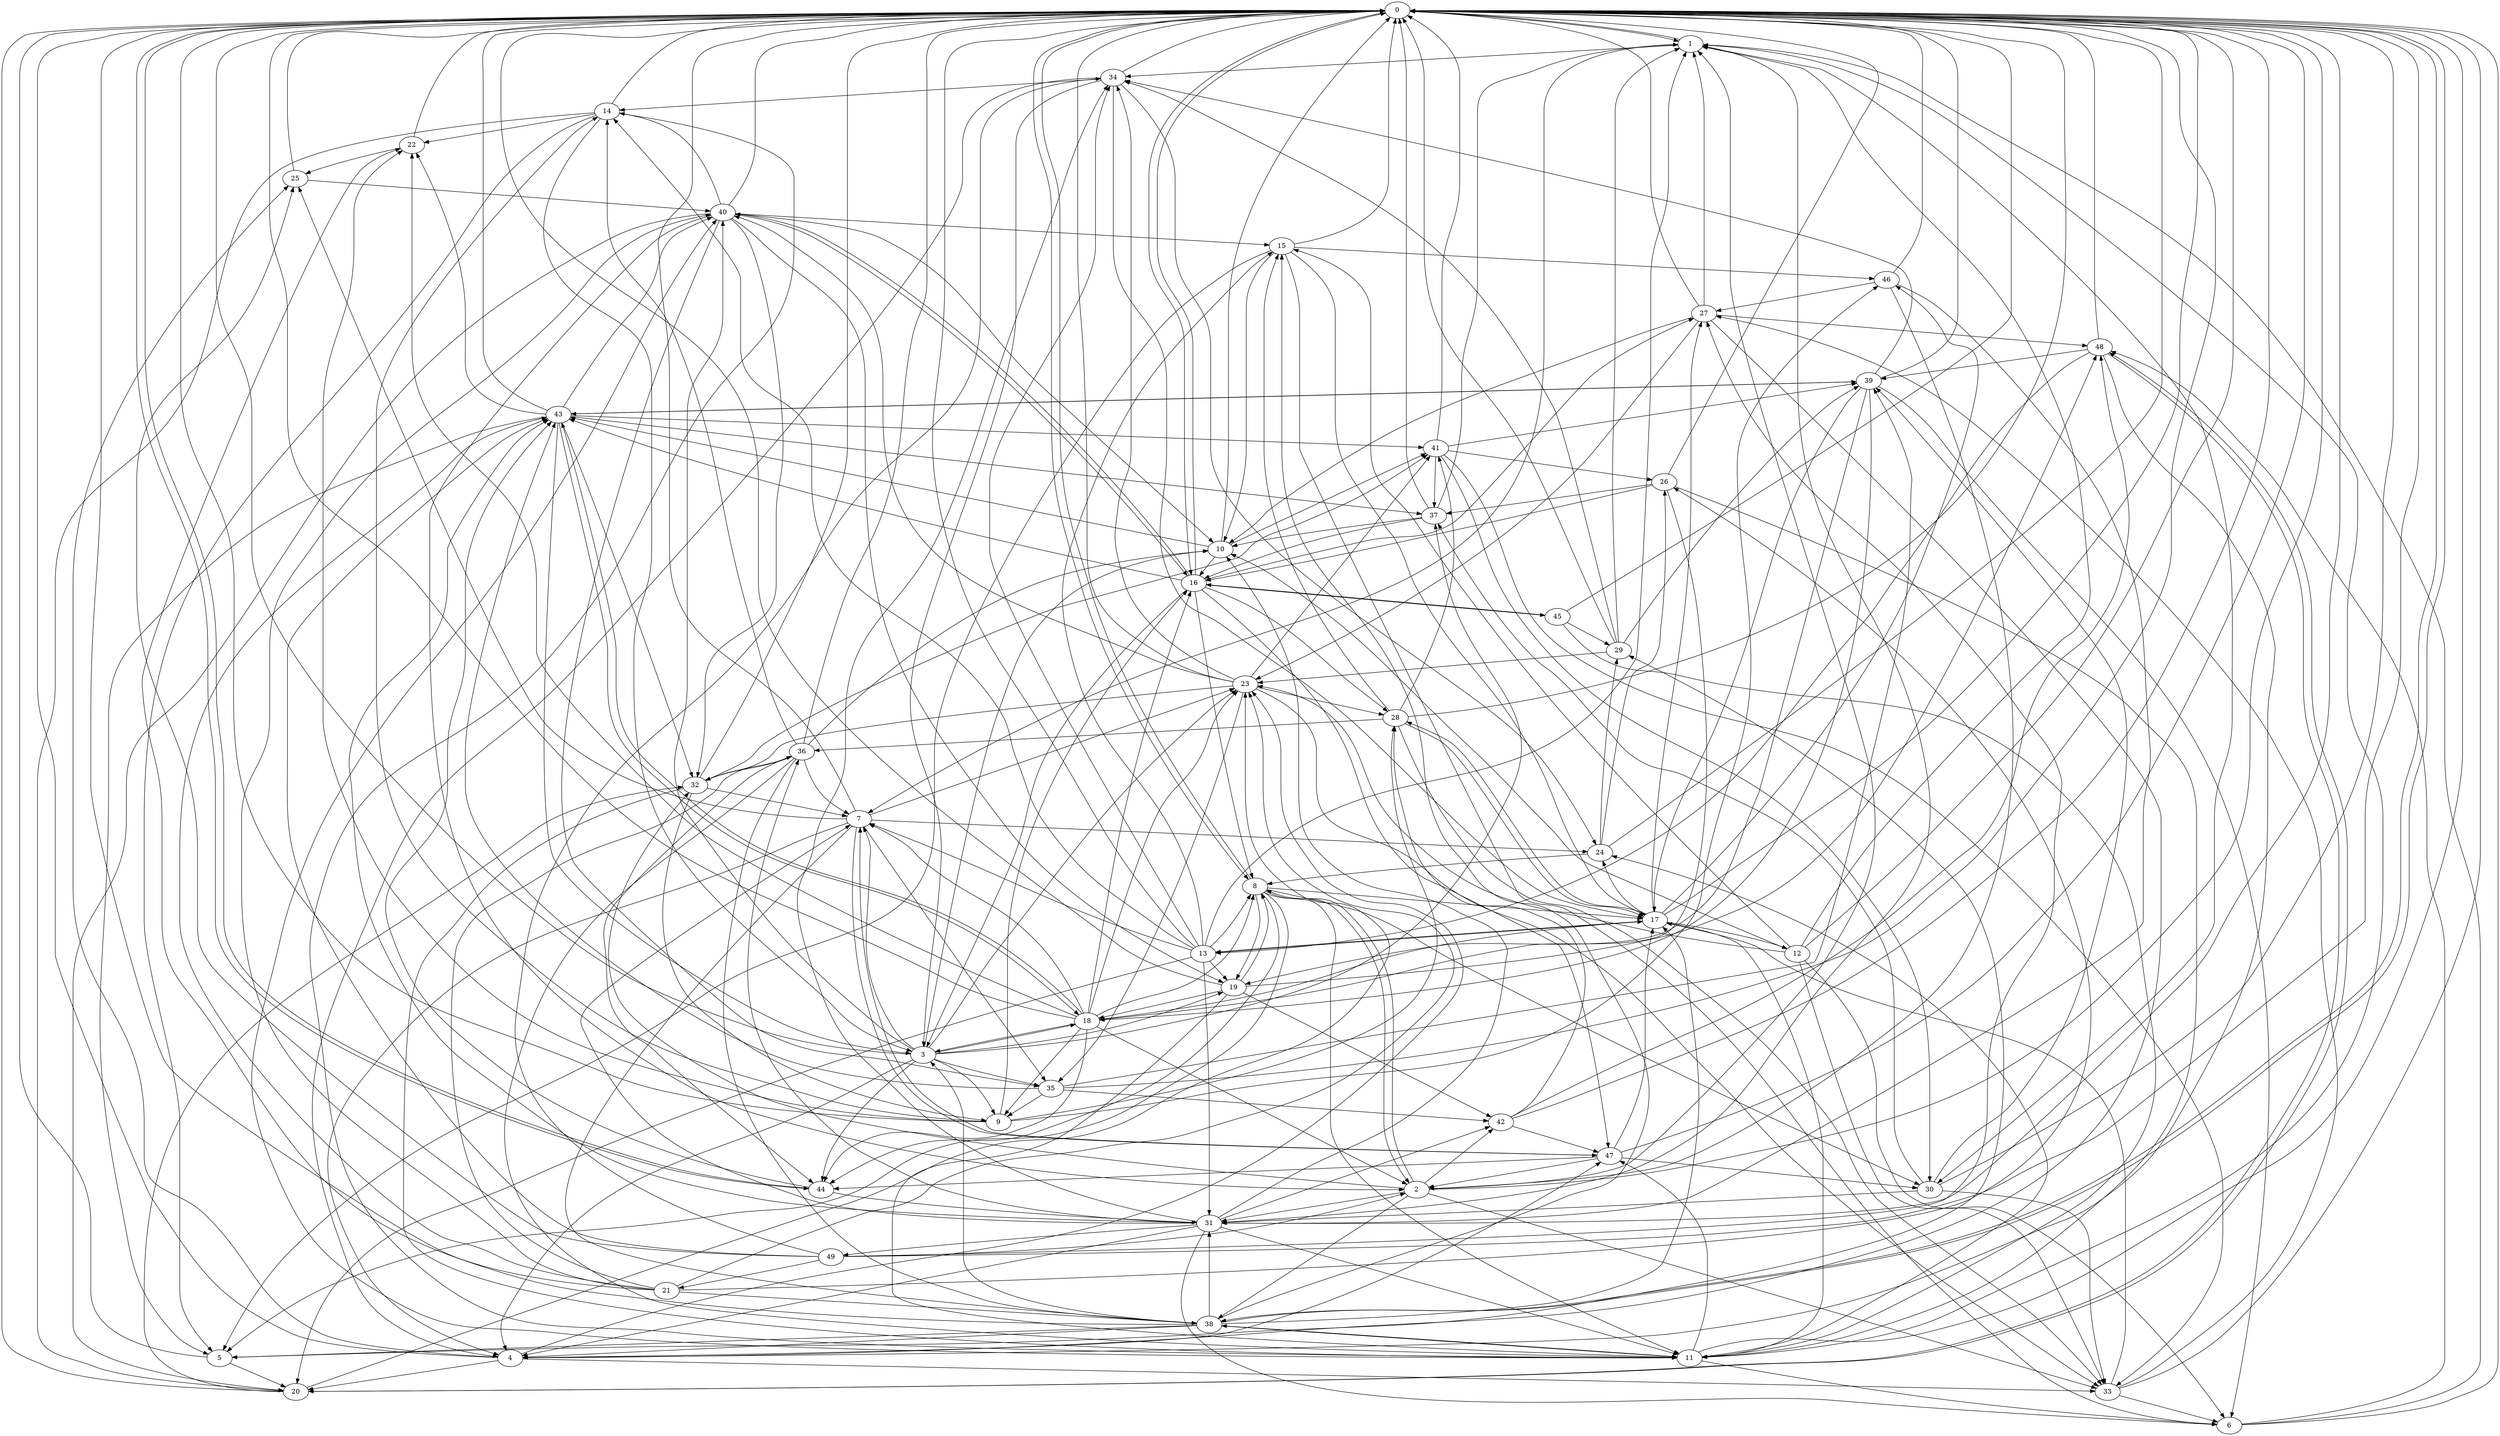 strict digraph "" {
	0	 [component_delay=3];
	1	 [component_delay=3];
	0 -> 1	 [wire_delay=1];
	8	 [component_delay=3];
	0 -> 8	 [wire_delay=1];
	16	 [component_delay=3];
	0 -> 16	 [wire_delay=1];
	38	 [component_delay=3];
	0 -> 38	 [wire_delay=1];
	44	 [component_delay=3];
	0 -> 44	 [wire_delay=1];
	1 -> 0	 [wire_delay=1];
	7	 [component_delay=3];
	1 -> 7	 [wire_delay=1];
	11	 [component_delay=3];
	1 -> 11	 [wire_delay=1];
	30	 [component_delay=3];
	1 -> 30	 [wire_delay=1];
	34	 [component_delay=3];
	1 -> 34	 [wire_delay=1];
	2	 [component_delay=3];
	2 -> 0	 [wire_delay=1];
	2 -> 1	 [wire_delay=1];
	2 -> 8	 [wire_delay=1];
	31	 [component_delay=3];
	2 -> 31	 [wire_delay=1];
	32	 [component_delay=3];
	2 -> 32	 [wire_delay=1];
	33	 [component_delay=3];
	2 -> 33	 [wire_delay=1];
	2 -> 38	 [wire_delay=1];
	42	 [component_delay=3];
	2 -> 42	 [wire_delay=1];
	3	 [component_delay=3];
	3 -> 0	 [wire_delay=1];
	4	 [component_delay=3];
	3 -> 4	 [wire_delay=1];
	3 -> 7	 [wire_delay=1];
	9	 [component_delay=3];
	3 -> 9	 [wire_delay=1];
	10	 [component_delay=3];
	3 -> 10	 [wire_delay=1];
	18	 [component_delay=3];
	3 -> 18	 [wire_delay=1];
	19	 [component_delay=3];
	3 -> 19	 [wire_delay=1];
	23	 [component_delay=3];
	3 -> 23	 [wire_delay=1];
	35	 [component_delay=3];
	3 -> 35	 [wire_delay=1];
	37	 [component_delay=3];
	3 -> 37	 [wire_delay=1];
	40	 [component_delay=3];
	3 -> 40	 [wire_delay=1];
	3 -> 44	 [wire_delay=1];
	4 -> 0	 [wire_delay=1];
	20	 [component_delay=3];
	4 -> 20	 [wire_delay=1];
	4 -> 23	 [wire_delay=1];
	25	 [component_delay=3];
	4 -> 25	 [wire_delay=1];
	4 -> 33	 [wire_delay=1];
	47	 [component_delay=3];
	4 -> 47	 [wire_delay=1];
	5	 [component_delay=3];
	5 -> 0	 [wire_delay=1];
	5 -> 20	 [wire_delay=1];
	29	 [component_delay=3];
	5 -> 29	 [wire_delay=1];
	6	 [component_delay=3];
	6 -> 0	 [wire_delay=1];
	6 -> 1	 [wire_delay=1];
	48	 [component_delay=3];
	6 -> 48	 [wire_delay=1];
	7 -> 0	 [wire_delay=1];
	7 -> 4	 [wire_delay=1];
	7 -> 23	 [wire_delay=1];
	24	 [component_delay=3];
	7 -> 24	 [wire_delay=1];
	7 -> 25	 [wire_delay=1];
	7 -> 35	 [wire_delay=1];
	7 -> 38	 [wire_delay=1];
	7 -> 47	 [wire_delay=1];
	8 -> 0	 [wire_delay=1];
	8 -> 2	 [wire_delay=1];
	8 -> 5	 [wire_delay=1];
	8 -> 11	 [wire_delay=1];
	17	 [component_delay=3];
	8 -> 17	 [wire_delay=1];
	8 -> 19	 [wire_delay=1];
	8 -> 30	 [wire_delay=1];
	8 -> 44	 [wire_delay=1];
	9 -> 0	 [wire_delay=1];
	14	 [component_delay=3];
	9 -> 14	 [wire_delay=1];
	9 -> 16	 [wire_delay=1];
	22	 [component_delay=3];
	9 -> 22	 [wire_delay=1];
	28	 [component_delay=3];
	9 -> 28	 [wire_delay=1];
	46	 [component_delay=3];
	9 -> 46	 [wire_delay=1];
	10 -> 0	 [wire_delay=1];
	10 -> 16	 [wire_delay=1];
	41	 [component_delay=3];
	10 -> 41	 [wire_delay=1];
	43	 [component_delay=3];
	10 -> 43	 [wire_delay=1];
	11 -> 0	 [wire_delay=1];
	11 -> 6	 [wire_delay=1];
	11 -> 24	 [wire_delay=1];
	11 -> 38	 [wire_delay=1];
	11 -> 40	 [wire_delay=1];
	11 -> 47	 [wire_delay=1];
	12	 [component_delay=3];
	12 -> 0	 [wire_delay=1];
	12 -> 1	 [wire_delay=1];
	12 -> 6	 [wire_delay=1];
	12 -> 10	 [wire_delay=1];
	15	 [component_delay=3];
	12 -> 15	 [wire_delay=1];
	12 -> 23	 [wire_delay=1];
	12 -> 33	 [wire_delay=1];
	13	 [component_delay=3];
	13 -> 0	 [wire_delay=1];
	13 -> 1	 [wire_delay=1];
	13 -> 7	 [wire_delay=1];
	13 -> 8	 [wire_delay=1];
	13 -> 14	 [wire_delay=1];
	13 -> 15	 [wire_delay=1];
	13 -> 17	 [wire_delay=1];
	13 -> 19	 [wire_delay=1];
	13 -> 20	 [wire_delay=1];
	13 -> 31	 [wire_delay=1];
	13 -> 34	 [wire_delay=1];
	14 -> 0	 [wire_delay=1];
	14 -> 3	 [wire_delay=1];
	14 -> 5	 [wire_delay=1];
	14 -> 11	 [wire_delay=1];
	14 -> 20	 [wire_delay=1];
	14 -> 22	 [wire_delay=1];
	15 -> 0	 [wire_delay=1];
	15 -> 5	 [wire_delay=1];
	15 -> 6	 [wire_delay=1];
	15 -> 10	 [wire_delay=1];
	15 -> 17	 [wire_delay=1];
	15 -> 46	 [wire_delay=1];
	16 -> 0	 [wire_delay=1];
	16 -> 3	 [wire_delay=1];
	16 -> 8	 [wire_delay=1];
	27	 [component_delay=3];
	16 -> 27	 [wire_delay=1];
	16 -> 28	 [wire_delay=1];
	16 -> 40	 [wire_delay=1];
	16 -> 43	 [wire_delay=1];
	45	 [component_delay=3];
	16 -> 45	 [wire_delay=1];
	16 -> 47	 [wire_delay=1];
	17 -> 0	 [wire_delay=1];
	17 -> 11	 [wire_delay=1];
	17 -> 12	 [wire_delay=1];
	17 -> 13	 [wire_delay=1];
	17 -> 24	 [wire_delay=1];
	17 -> 27	 [wire_delay=1];
	17 -> 28	 [wire_delay=1];
	17 -> 46	 [wire_delay=1];
	18 -> 0	 [wire_delay=1];
	18 -> 2	 [wire_delay=1];
	18 -> 3	 [wire_delay=1];
	18 -> 7	 [wire_delay=1];
	18 -> 8	 [wire_delay=1];
	18 -> 9	 [wire_delay=1];
	18 -> 16	 [wire_delay=1];
	18 -> 17	 [wire_delay=1];
	18 -> 22	 [wire_delay=1];
	18 -> 23	 [wire_delay=1];
	18 -> 43	 [wire_delay=1];
	18 -> 44	 [wire_delay=1];
	19 -> 0	 [wire_delay=1];
	19 -> 8	 [wire_delay=1];
	19 -> 11	 [wire_delay=1];
	19 -> 18	 [wire_delay=1];
	19 -> 42	 [wire_delay=1];
	19 -> 48	 [wire_delay=1];
	20 -> 0	 [wire_delay=1];
	20 -> 23	 [wire_delay=1];
	20 -> 32	 [wire_delay=1];
	20 -> 48	 [wire_delay=1];
	21	 [component_delay=3];
	21 -> 0	 [wire_delay=1];
	21 -> 23	 [wire_delay=1];
	26	 [component_delay=3];
	21 -> 26	 [wire_delay=1];
	36	 [component_delay=3];
	21 -> 36	 [wire_delay=1];
	21 -> 38	 [wire_delay=1];
	21 -> 40	 [wire_delay=1];
	21 -> 43	 [wire_delay=1];
	22 -> 0	 [wire_delay=1];
	22 -> 25	 [wire_delay=1];
	23 -> 0	 [wire_delay=1];
	23 -> 28	 [wire_delay=1];
	23 -> 32	 [wire_delay=1];
	23 -> 33	 [wire_delay=1];
	23 -> 34	 [wire_delay=1];
	23 -> 35	 [wire_delay=1];
	23 -> 40	 [wire_delay=1];
	23 -> 41	 [wire_delay=1];
	24 -> 0	 [wire_delay=1];
	24 -> 8	 [wire_delay=1];
	24 -> 26	 [wire_delay=1];
	24 -> 29	 [wire_delay=1];
	25 -> 0	 [wire_delay=1];
	25 -> 40	 [wire_delay=1];
	26 -> 0	 [wire_delay=1];
	26 -> 11	 [wire_delay=1];
	26 -> 16	 [wire_delay=1];
	26 -> 18	 [wire_delay=1];
	26 -> 37	 [wire_delay=1];
	27 -> 0	 [wire_delay=1];
	27 -> 1	 [wire_delay=1];
	27 -> 4	 [wire_delay=1];
	27 -> 10	 [wire_delay=1];
	27 -> 23	 [wire_delay=1];
	27 -> 48	 [wire_delay=1];
	28 -> 0	 [wire_delay=1];
	28 -> 15	 [wire_delay=1];
	28 -> 17	 [wire_delay=1];
	28 -> 33	 [wire_delay=1];
	28 -> 36	 [wire_delay=1];
	28 -> 41	 [wire_delay=1];
	29 -> 0	 [wire_delay=1];
	29 -> 1	 [wire_delay=1];
	29 -> 23	 [wire_delay=1];
	29 -> 34	 [wire_delay=1];
	39	 [component_delay=3];
	29 -> 39	 [wire_delay=1];
	30 -> 0	 [wire_delay=1];
	30 -> 31	 [wire_delay=1];
	30 -> 33	 [wire_delay=1];
	30 -> 37	 [wire_delay=1];
	30 -> 39	 [wire_delay=1];
	31 -> 0	 [wire_delay=1];
	31 -> 1	 [wire_delay=1];
	31 -> 4	 [wire_delay=1];
	31 -> 6	 [wire_delay=1];
	31 -> 7	 [wire_delay=1];
	31 -> 10	 [wire_delay=1];
	31 -> 11	 [wire_delay=1];
	31 -> 34	 [wire_delay=1];
	31 -> 36	 [wire_delay=1];
	31 -> 42	 [wire_delay=1];
	31 -> 43	 [wire_delay=1];
	49	 [component_delay=3];
	31 -> 49	 [wire_delay=1];
	32 -> 0	 [wire_delay=1];
	32 -> 7	 [wire_delay=1];
	32 -> 9	 [wire_delay=1];
	32 -> 11	 [wire_delay=1];
	32 -> 41	 [wire_delay=1];
	33 -> 0	 [wire_delay=1];
	33 -> 6	 [wire_delay=1];
	33 -> 17	 [wire_delay=1];
	33 -> 27	 [wire_delay=1];
	34 -> 0	 [wire_delay=1];
	34 -> 3	 [wire_delay=1];
	34 -> 4	 [wire_delay=1];
	34 -> 14	 [wire_delay=1];
	34 -> 17	 [wire_delay=1];
	34 -> 24	 [wire_delay=1];
	35 -> 0	 [wire_delay=1];
	35 -> 9	 [wire_delay=1];
	35 -> 39	 [wire_delay=1];
	35 -> 42	 [wire_delay=1];
	35 -> 43	 [wire_delay=1];
	36 -> 0	 [wire_delay=1];
	36 -> 7	 [wire_delay=1];
	36 -> 10	 [wire_delay=1];
	36 -> 11	 [wire_delay=1];
	36 -> 14	 [wire_delay=1];
	36 -> 32	 [wire_delay=1];
	36 -> 38	 [wire_delay=1];
	36 -> 44	 [wire_delay=1];
	37 -> 0	 [wire_delay=1];
	37 -> 1	 [wire_delay=1];
	37 -> 10	 [wire_delay=1];
	37 -> 16	 [wire_delay=1];
	38 -> 0	 [wire_delay=1];
	38 -> 3	 [wire_delay=1];
	38 -> 4	 [wire_delay=1];
	38 -> 5	 [wire_delay=1];
	38 -> 11	 [wire_delay=1];
	38 -> 15	 [wire_delay=1];
	38 -> 17	 [wire_delay=1];
	38 -> 22	 [wire_delay=1];
	38 -> 31	 [wire_delay=1];
	39 -> 0	 [wire_delay=1];
	39 -> 6	 [wire_delay=1];
	39 -> 17	 [wire_delay=1];
	39 -> 18	 [wire_delay=1];
	39 -> 19	 [wire_delay=1];
	39 -> 34	 [wire_delay=1];
	39 -> 43	 [wire_delay=1];
	40 -> 0	 [wire_delay=1];
	40 -> 2	 [wire_delay=1];
	40 -> 10	 [wire_delay=1];
	40 -> 14	 [wire_delay=1];
	40 -> 15	 [wire_delay=1];
	40 -> 16	 [wire_delay=1];
	40 -> 19	 [wire_delay=1];
	40 -> 20	 [wire_delay=1];
	40 -> 32	 [wire_delay=1];
	40 -> 35	 [wire_delay=1];
	41 -> 0	 [wire_delay=1];
	41 -> 26	 [wire_delay=1];
	41 -> 30	 [wire_delay=1];
	41 -> 33	 [wire_delay=1];
	41 -> 37	 [wire_delay=1];
	41 -> 39	 [wire_delay=1];
	42 -> 0	 [wire_delay=1];
	42 -> 28	 [wire_delay=1];
	42 -> 47	 [wire_delay=1];
	42 -> 48	 [wire_delay=1];
	43 -> 0	 [wire_delay=1];
	43 -> 3	 [wire_delay=1];
	43 -> 5	 [wire_delay=1];
	43 -> 18	 [wire_delay=1];
	43 -> 22	 [wire_delay=1];
	43 -> 32	 [wire_delay=1];
	43 -> 37	 [wire_delay=1];
	43 -> 39	 [wire_delay=1];
	43 -> 40	 [wire_delay=1];
	43 -> 41	 [wire_delay=1];
	44 -> 0	 [wire_delay=1];
	44 -> 31	 [wire_delay=1];
	44 -> 43	 [wire_delay=1];
	45 -> 0	 [wire_delay=1];
	45 -> 11	 [wire_delay=1];
	45 -> 16	 [wire_delay=1];
	45 -> 29	 [wire_delay=1];
	46 -> 0	 [wire_delay=1];
	46 -> 2	 [wire_delay=1];
	46 -> 27	 [wire_delay=1];
	46 -> 31	 [wire_delay=1];
	47 -> 0	 [wire_delay=1];
	47 -> 2	 [wire_delay=1];
	47 -> 7	 [wire_delay=1];
	47 -> 17	 [wire_delay=1];
	47 -> 30	 [wire_delay=1];
	47 -> 44	 [wire_delay=1];
	48 -> 0	 [wire_delay=1];
	48 -> 4	 [wire_delay=1];
	48 -> 13	 [wire_delay=1];
	48 -> 20	 [wire_delay=1];
	48 -> 39	 [wire_delay=1];
	49 -> 0	 [wire_delay=1];
	49 -> 2	 [wire_delay=1];
	49 -> 21	 [wire_delay=1];
	49 -> 25	 [wire_delay=1];
	49 -> 27	 [wire_delay=1];
	49 -> 34	 [wire_delay=1];
	49 -> 43	 [wire_delay=1];
}
